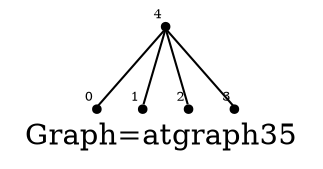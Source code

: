 /* Created by igraph 0.8.0-pre+0200568 */
graph {
  graph [
    label="Graph=atgraph35"
    labelloc=bottom
  ];
  0 [
    pos="0.000000,1.000000!"
    shape=point
    fontsize=6
    xlabel=0
  ];
  1 [
    pos="1.000000,1.000000!"
    shape=point
    fontsize=6
    xlabel=1
  ];
  2 [
    pos="2.000000,0.000000!"
    shape=point
    fontsize=6
    xlabel=2
  ];
  3 [
    pos="1.900000,1.000000!"
    shape=point
    fontsize=6
    xlabel=3
  ];
  4 [
    pos="2.000000,2.000000!"
    shape=point
    fontsize=6
    xlabel=4
  ];

  4 -- 0;
  4 -- 1;
  4 -- 2;
  4 -- 3;
}
